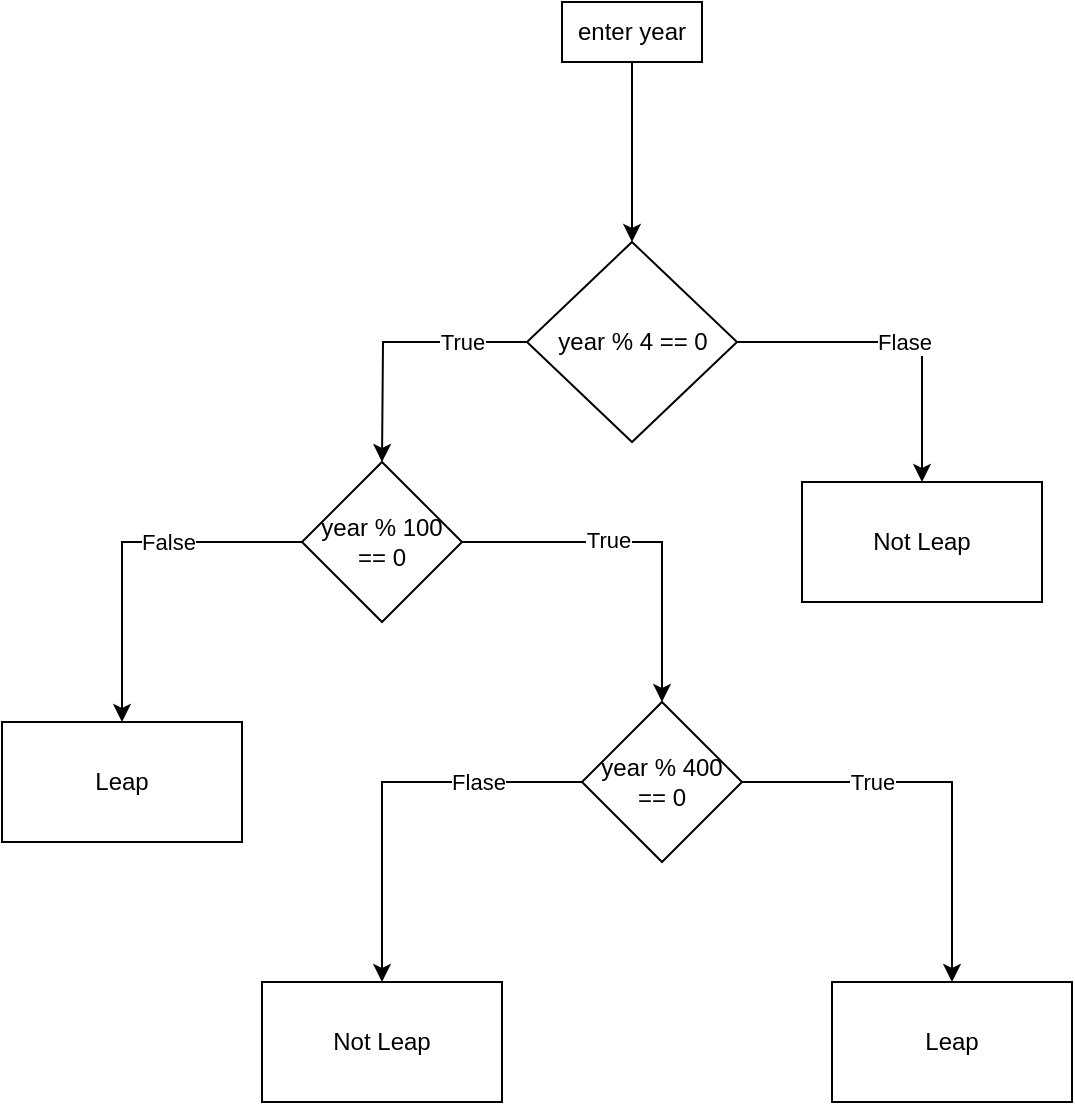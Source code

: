 <mxfile version="21.6.3" type="github">
  <diagram name="Page-1" id="SxGY8tivmnxscS87e81n">
    <mxGraphModel dx="1059" dy="645" grid="1" gridSize="10" guides="1" tooltips="1" connect="1" arrows="1" fold="1" page="1" pageScale="1" pageWidth="850" pageHeight="1100" math="0" shadow="0">
      <root>
        <mxCell id="0" />
        <mxCell id="1" parent="0" />
        <mxCell id="JMDYmYqk6wp9ns69JjxB-3" value="" style="edgeStyle=orthogonalEdgeStyle;rounded=0;orthogonalLoop=1;jettySize=auto;html=1;" edge="1" parent="1" source="JMDYmYqk6wp9ns69JjxB-1" target="JMDYmYqk6wp9ns69JjxB-2">
          <mxGeometry relative="1" as="geometry" />
        </mxCell>
        <mxCell id="JMDYmYqk6wp9ns69JjxB-1" value="enter year" style="rounded=0;whiteSpace=wrap;html=1;" vertex="1" parent="1">
          <mxGeometry x="500" y="80" width="70" height="30" as="geometry" />
        </mxCell>
        <mxCell id="JMDYmYqk6wp9ns69JjxB-5" value="True" style="edgeStyle=orthogonalEdgeStyle;rounded=0;orthogonalLoop=1;jettySize=auto;html=1;" edge="1" parent="1" source="JMDYmYqk6wp9ns69JjxB-2">
          <mxGeometry x="-0.508" relative="1" as="geometry">
            <mxPoint x="410" y="310" as="targetPoint" />
            <mxPoint as="offset" />
          </mxGeometry>
        </mxCell>
        <mxCell id="JMDYmYqk6wp9ns69JjxB-7" value="Flase" style="edgeStyle=orthogonalEdgeStyle;rounded=0;orthogonalLoop=1;jettySize=auto;html=1;entryX=0.5;entryY=0;entryDx=0;entryDy=0;" edge="1" parent="1" source="JMDYmYqk6wp9ns69JjxB-2" target="JMDYmYqk6wp9ns69JjxB-13">
          <mxGeometry x="0.024" relative="1" as="geometry">
            <mxPoint x="690" y="250" as="targetPoint" />
            <Array as="points">
              <mxPoint x="680" y="250" />
            </Array>
            <mxPoint as="offset" />
          </mxGeometry>
        </mxCell>
        <mxCell id="JMDYmYqk6wp9ns69JjxB-2" value="year % 4 == 0" style="rhombus;whiteSpace=wrap;html=1;rounded=0;" vertex="1" parent="1">
          <mxGeometry x="482.5" y="200" width="105" height="100" as="geometry" />
        </mxCell>
        <mxCell id="JMDYmYqk6wp9ns69JjxB-12" value="False" style="edgeStyle=orthogonalEdgeStyle;rounded=0;orthogonalLoop=1;jettySize=auto;html=1;entryX=0.5;entryY=0;entryDx=0;entryDy=0;" edge="1" parent="1" source="JMDYmYqk6wp9ns69JjxB-10" target="JMDYmYqk6wp9ns69JjxB-27">
          <mxGeometry x="-0.25" relative="1" as="geometry">
            <mxPoint x="280" y="440" as="targetPoint" />
            <Array as="points">
              <mxPoint x="280" y="350" />
            </Array>
            <mxPoint as="offset" />
          </mxGeometry>
        </mxCell>
        <mxCell id="JMDYmYqk6wp9ns69JjxB-22" value="" style="edgeStyle=orthogonalEdgeStyle;rounded=0;orthogonalLoop=1;jettySize=auto;html=1;entryX=0.5;entryY=0;entryDx=0;entryDy=0;" edge="1" parent="1" source="JMDYmYqk6wp9ns69JjxB-10" target="JMDYmYqk6wp9ns69JjxB-15">
          <mxGeometry relative="1" as="geometry">
            <mxPoint x="542.5" y="430" as="targetPoint" />
          </mxGeometry>
        </mxCell>
        <mxCell id="JMDYmYqk6wp9ns69JjxB-23" value="True" style="edgeLabel;html=1;align=center;verticalAlign=middle;resizable=0;points=[];" vertex="1" connectable="0" parent="JMDYmYqk6wp9ns69JjxB-22">
          <mxGeometry x="-0.19" y="1" relative="1" as="geometry">
            <mxPoint as="offset" />
          </mxGeometry>
        </mxCell>
        <mxCell id="JMDYmYqk6wp9ns69JjxB-10" value="year % 100 == 0" style="rhombus;whiteSpace=wrap;html=1;" vertex="1" parent="1">
          <mxGeometry x="370" y="310" width="80" height="80" as="geometry" />
        </mxCell>
        <mxCell id="JMDYmYqk6wp9ns69JjxB-13" value="Not Leap" style="whiteSpace=wrap;html=1;" vertex="1" parent="1">
          <mxGeometry x="620" y="320" width="120" height="60" as="geometry" />
        </mxCell>
        <mxCell id="JMDYmYqk6wp9ns69JjxB-17" value="True" style="edgeStyle=orthogonalEdgeStyle;rounded=0;orthogonalLoop=1;jettySize=auto;html=1;entryX=0.5;entryY=0;entryDx=0;entryDy=0;" edge="1" parent="1" source="JMDYmYqk6wp9ns69JjxB-15" target="JMDYmYqk6wp9ns69JjxB-19">
          <mxGeometry x="-0.368" relative="1" as="geometry">
            <mxPoint x="680" y="620" as="targetPoint" />
            <mxPoint as="offset" />
          </mxGeometry>
        </mxCell>
        <mxCell id="JMDYmYqk6wp9ns69JjxB-25" value="" style="edgeStyle=orthogonalEdgeStyle;rounded=0;orthogonalLoop=1;jettySize=auto;html=1;" edge="1" parent="1" source="JMDYmYqk6wp9ns69JjxB-15" target="JMDYmYqk6wp9ns69JjxB-24">
          <mxGeometry relative="1" as="geometry" />
        </mxCell>
        <mxCell id="JMDYmYqk6wp9ns69JjxB-26" value="Flase" style="edgeLabel;html=1;align=center;verticalAlign=middle;resizable=0;points=[];" vertex="1" connectable="0" parent="JMDYmYqk6wp9ns69JjxB-25">
          <mxGeometry x="-0.48" relative="1" as="geometry">
            <mxPoint as="offset" />
          </mxGeometry>
        </mxCell>
        <mxCell id="JMDYmYqk6wp9ns69JjxB-15" value="year % 400 == 0" style="rhombus;whiteSpace=wrap;html=1;" vertex="1" parent="1">
          <mxGeometry x="510" y="430" width="80" height="80" as="geometry" />
        </mxCell>
        <mxCell id="JMDYmYqk6wp9ns69JjxB-19" value="Leap" style="rounded=0;whiteSpace=wrap;html=1;" vertex="1" parent="1">
          <mxGeometry x="635" y="570" width="120" height="60" as="geometry" />
        </mxCell>
        <mxCell id="JMDYmYqk6wp9ns69JjxB-24" value="Not Leap" style="whiteSpace=wrap;html=1;" vertex="1" parent="1">
          <mxGeometry x="350" y="570" width="120" height="60" as="geometry" />
        </mxCell>
        <mxCell id="JMDYmYqk6wp9ns69JjxB-27" value="Leap" style="whiteSpace=wrap;html=1;" vertex="1" parent="1">
          <mxGeometry x="220" y="440" width="120" height="60" as="geometry" />
        </mxCell>
      </root>
    </mxGraphModel>
  </diagram>
</mxfile>
